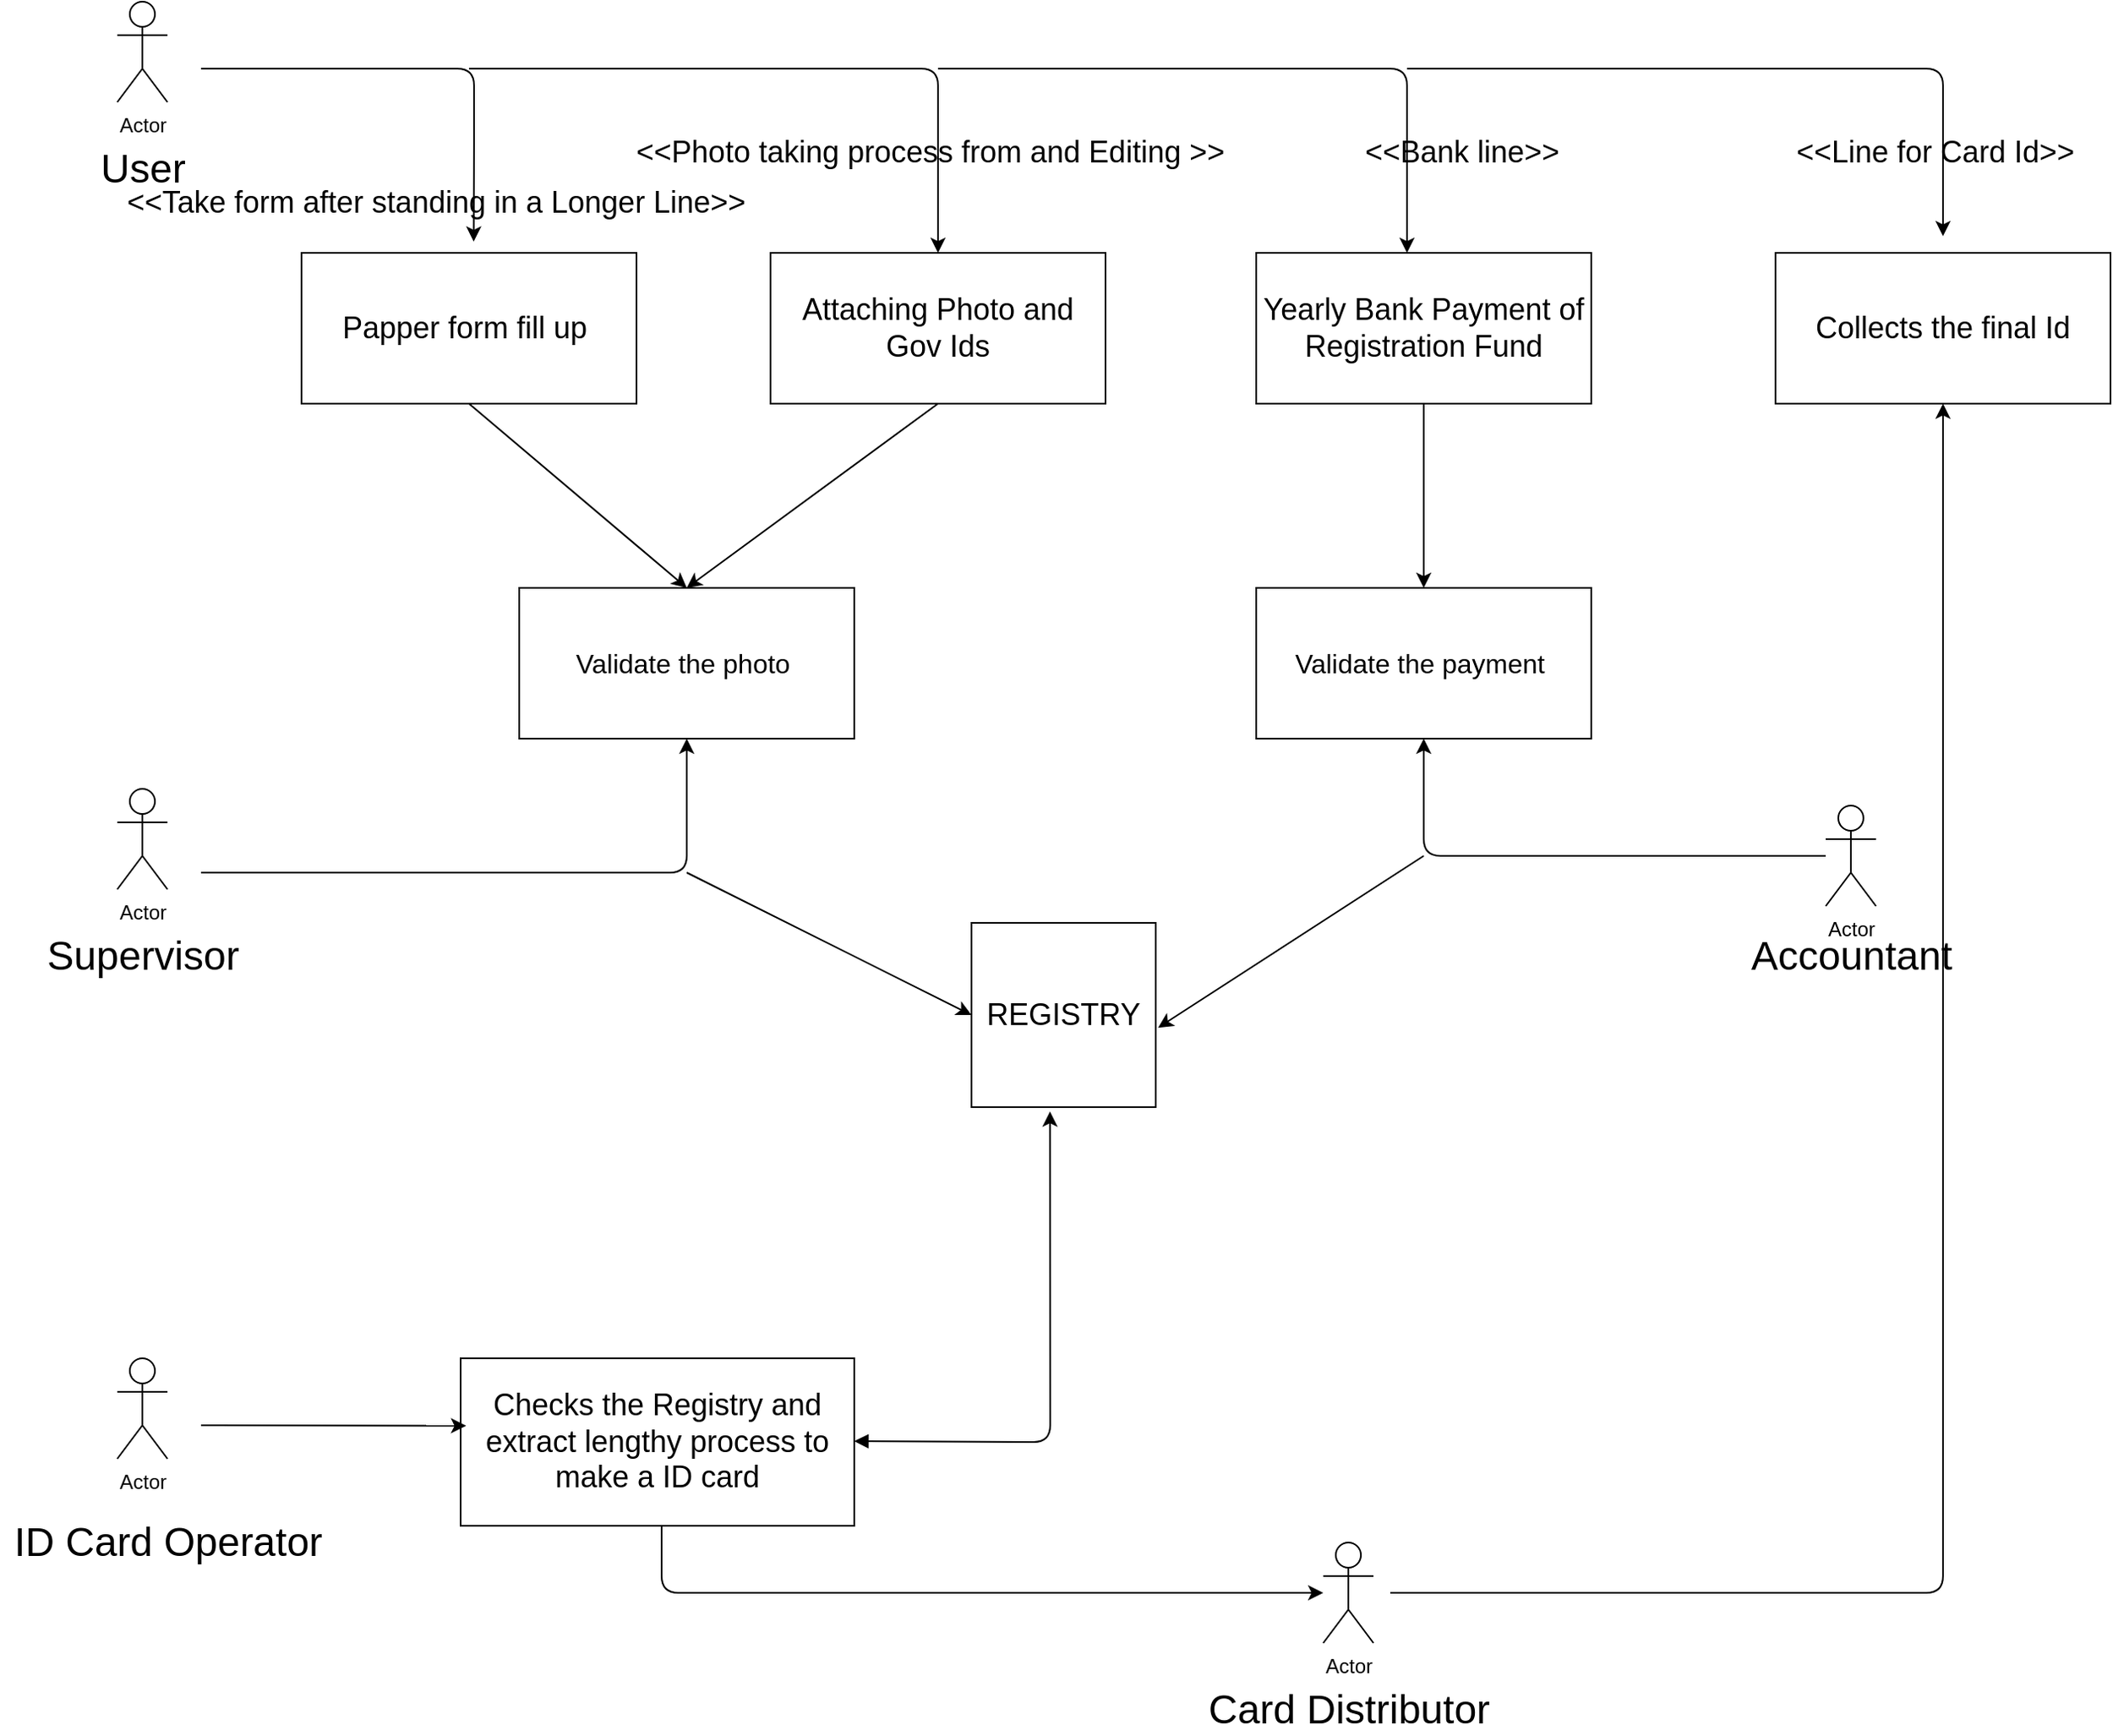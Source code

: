 <mxfile version="13.7.5" type="github">
  <diagram name="Page-1" id="12e1b939-464a-85fe-373e-61e167be1490">
    <mxGraphModel dx="1370" dy="765" grid="1" gridSize="10" guides="1" tooltips="1" connect="1" arrows="1" fold="1" page="1" pageScale="1.5" pageWidth="1169" pageHeight="826" background="#ffffff" math="0" shadow="0">
      <root>
        <mxCell id="0" />
        <mxCell id="1" parent="0" />
        <mxCell id="ImEEoc-BZ4plzD38c9AY-1" value="&lt;font style=&quot;font-size: 18px&quot;&gt;Papper form fill up&amp;nbsp;&lt;/font&gt;" style="rounded=0;whiteSpace=wrap;html=1;" vertex="1" parent="1">
          <mxGeometry x="180" y="180" width="200" height="90" as="geometry" />
        </mxCell>
        <mxCell id="ImEEoc-BZ4plzD38c9AY-3" value="&lt;font style=&quot;font-size: 18px&quot;&gt;Attaching Photo and Gov Ids&lt;/font&gt;" style="rounded=0;whiteSpace=wrap;html=1;" vertex="1" parent="1">
          <mxGeometry x="460" y="180" width="200" height="90" as="geometry" />
        </mxCell>
        <mxCell id="ImEEoc-BZ4plzD38c9AY-4" value="&lt;font size=&quot;3&quot;&gt;Validate the photo&amp;nbsp;&lt;/font&gt;" style="rounded=0;whiteSpace=wrap;html=1;" vertex="1" parent="1">
          <mxGeometry x="310" y="380" width="200" height="90" as="geometry" />
        </mxCell>
        <mxCell id="ImEEoc-BZ4plzD38c9AY-5" value="Actor" style="shape=umlActor;verticalLabelPosition=bottom;verticalAlign=top;html=1;outlineConnect=0;" vertex="1" parent="1">
          <mxGeometry x="70" y="30" width="30" height="60" as="geometry" />
        </mxCell>
        <object label="Actor" id="ImEEoc-BZ4plzD38c9AY-7">
          <mxCell style="shape=umlActor;verticalLabelPosition=bottom;verticalAlign=top;html=1;outlineConnect=0;" vertex="1" parent="1">
            <mxGeometry x="70" y="500" width="30" height="60" as="geometry" />
          </mxCell>
        </object>
        <mxCell id="ImEEoc-BZ4plzD38c9AY-12" value="&lt;font style=&quot;font-size: 24px&quot;&gt;Supervisor&lt;/font&gt;" style="text;html=1;align=center;verticalAlign=middle;resizable=0;points=[];autosize=1;" vertex="1" parent="1">
          <mxGeometry x="20" y="590" width="130" height="20" as="geometry" />
        </mxCell>
        <mxCell id="ImEEoc-BZ4plzD38c9AY-13" value="&lt;font style=&quot;font-size: 24px&quot;&gt;User&lt;/font&gt;" style="text;html=1;align=center;verticalAlign=middle;resizable=0;points=[];autosize=1;" vertex="1" parent="1">
          <mxGeometry x="50" y="120" width="70" height="20" as="geometry" />
        </mxCell>
        <mxCell id="ImEEoc-BZ4plzD38c9AY-14" value="" style="endArrow=classic;html=1;entryX=0.5;entryY=1;entryDx=0;entryDy=0;" edge="1" parent="1" target="ImEEoc-BZ4plzD38c9AY-4">
          <mxGeometry width="50" height="50" relative="1" as="geometry">
            <mxPoint x="120" y="550" as="sourcePoint" />
            <mxPoint x="170" y="500" as="targetPoint" />
            <Array as="points">
              <mxPoint x="410" y="550" />
            </Array>
          </mxGeometry>
        </mxCell>
        <mxCell id="ImEEoc-BZ4plzD38c9AY-15" value="" style="endArrow=classic;html=1;entryX=0.514;entryY=-0.075;entryDx=0;entryDy=0;entryPerimeter=0;" edge="1" parent="1" target="ImEEoc-BZ4plzD38c9AY-1">
          <mxGeometry width="50" height="50" relative="1" as="geometry">
            <mxPoint x="120" y="70" as="sourcePoint" />
            <mxPoint x="170" y="20" as="targetPoint" />
            <Array as="points">
              <mxPoint x="283" y="70" />
              <mxPoint x="283" y="100" />
              <mxPoint x="283" y="120" />
            </Array>
          </mxGeometry>
        </mxCell>
        <mxCell id="ImEEoc-BZ4plzD38c9AY-16" value="" style="endArrow=classic;html=1;entryX=0.5;entryY=0;entryDx=0;entryDy=0;" edge="1" parent="1" target="ImEEoc-BZ4plzD38c9AY-3">
          <mxGeometry width="50" height="50" relative="1" as="geometry">
            <mxPoint x="280" y="70" as="sourcePoint" />
            <mxPoint x="330" y="20" as="targetPoint" />
            <Array as="points">
              <mxPoint x="560" y="70" />
            </Array>
          </mxGeometry>
        </mxCell>
        <mxCell id="ImEEoc-BZ4plzD38c9AY-17" value="" style="endArrow=classic;html=1;exitX=0.5;exitY=1;exitDx=0;exitDy=0;entryX=0.5;entryY=0;entryDx=0;entryDy=0;" edge="1" parent="1" source="ImEEoc-BZ4plzD38c9AY-1" target="ImEEoc-BZ4plzD38c9AY-4">
          <mxGeometry width="50" height="50" relative="1" as="geometry">
            <mxPoint x="550" y="380" as="sourcePoint" />
            <mxPoint x="600" y="330" as="targetPoint" />
          </mxGeometry>
        </mxCell>
        <mxCell id="ImEEoc-BZ4plzD38c9AY-18" value="" style="endArrow=classic;html=1;exitX=0.5;exitY=1;exitDx=0;exitDy=0;" edge="1" parent="1" source="ImEEoc-BZ4plzD38c9AY-3">
          <mxGeometry width="50" height="50" relative="1" as="geometry">
            <mxPoint x="550" y="380" as="sourcePoint" />
            <mxPoint x="410" y="380" as="targetPoint" />
          </mxGeometry>
        </mxCell>
        <mxCell id="ImEEoc-BZ4plzD38c9AY-20" value="&lt;font style=&quot;font-size: 18px&quot;&gt;Yearly Bank Payment of Registration Fund&lt;/font&gt;" style="rounded=0;whiteSpace=wrap;html=1;" vertex="1" parent="1">
          <mxGeometry x="750" y="180" width="200" height="90" as="geometry" />
        </mxCell>
        <mxCell id="ImEEoc-BZ4plzD38c9AY-22" value="" style="endArrow=classic;html=1;entryX=0.5;entryY=0;entryDx=0;entryDy=0;" edge="1" parent="1">
          <mxGeometry width="50" height="50" relative="1" as="geometry">
            <mxPoint x="560" y="70" as="sourcePoint" />
            <mxPoint x="840" y="180" as="targetPoint" />
            <Array as="points">
              <mxPoint x="840" y="70" />
            </Array>
          </mxGeometry>
        </mxCell>
        <mxCell id="ImEEoc-BZ4plzD38c9AY-23" value="Actor" style="shape=umlActor;verticalLabelPosition=bottom;verticalAlign=top;html=1;outlineConnect=0;" vertex="1" parent="1">
          <mxGeometry x="1090" y="510" width="30" height="60" as="geometry" />
        </mxCell>
        <mxCell id="ImEEoc-BZ4plzD38c9AY-24" value="&lt;font style=&quot;font-size: 24px&quot;&gt;Accountant&lt;/font&gt;" style="text;html=1;align=center;verticalAlign=middle;resizable=0;points=[];autosize=1;" vertex="1" parent="1">
          <mxGeometry x="1035" y="590" width="140" height="20" as="geometry" />
        </mxCell>
        <mxCell id="ImEEoc-BZ4plzD38c9AY-27" value="&lt;font size=&quot;3&quot;&gt;Validate the payment&amp;nbsp;&lt;/font&gt;" style="rounded=0;whiteSpace=wrap;html=1;" vertex="1" parent="1">
          <mxGeometry x="750" y="380" width="200" height="90" as="geometry" />
        </mxCell>
        <mxCell id="ImEEoc-BZ4plzD38c9AY-28" value="" style="endArrow=classic;html=1;entryX=0.5;entryY=1;entryDx=0;entryDy=0;" edge="1" parent="1" target="ImEEoc-BZ4plzD38c9AY-27">
          <mxGeometry width="50" height="50" relative="1" as="geometry">
            <mxPoint x="1090" y="540" as="sourcePoint" />
            <mxPoint x="1140" y="490" as="targetPoint" />
            <Array as="points">
              <mxPoint x="850" y="540" />
            </Array>
          </mxGeometry>
        </mxCell>
        <mxCell id="ImEEoc-BZ4plzD38c9AY-29" value="" style="endArrow=classic;html=1;exitX=0.5;exitY=1;exitDx=0;exitDy=0;entryX=0.5;entryY=0;entryDx=0;entryDy=0;" edge="1" parent="1" target="ImEEoc-BZ4plzD38c9AY-27">
          <mxGeometry width="50" height="50" relative="1" as="geometry">
            <mxPoint x="850" y="270" as="sourcePoint" />
            <mxPoint x="700" y="380" as="targetPoint" />
          </mxGeometry>
        </mxCell>
        <mxCell id="ImEEoc-BZ4plzD38c9AY-30" value="&lt;font style=&quot;font-size: 18px&quot;&gt;REGISTRY&lt;/font&gt;" style="whiteSpace=wrap;html=1;aspect=fixed;" vertex="1" parent="1">
          <mxGeometry x="580" y="580" width="110" height="110" as="geometry" />
        </mxCell>
        <mxCell id="ImEEoc-BZ4plzD38c9AY-31" value="" style="endArrow=classic;html=1;entryX=0;entryY=0.5;entryDx=0;entryDy=0;" edge="1" parent="1" target="ImEEoc-BZ4plzD38c9AY-30">
          <mxGeometry width="50" height="50" relative="1" as="geometry">
            <mxPoint x="410" y="550" as="sourcePoint" />
            <mxPoint x="460" y="530" as="targetPoint" />
          </mxGeometry>
        </mxCell>
        <mxCell id="ImEEoc-BZ4plzD38c9AY-32" value="" style="endArrow=classic;html=1;entryX=1.013;entryY=0.569;entryDx=0;entryDy=0;entryPerimeter=0;startArrow=none;startFill=0;" edge="1" parent="1" target="ImEEoc-BZ4plzD38c9AY-30">
          <mxGeometry width="50" height="50" relative="1" as="geometry">
            <mxPoint x="850" y="540" as="sourcePoint" />
            <mxPoint x="1010" y="745" as="targetPoint" />
          </mxGeometry>
        </mxCell>
        <mxCell id="ImEEoc-BZ4plzD38c9AY-33" value="&lt;font style=&quot;font-size: 18px&quot;&gt;&amp;lt;&amp;lt;Photo taking process from and Editing &amp;gt;&amp;gt;&lt;/font&gt;" style="text;html=1;align=center;verticalAlign=middle;resizable=0;points=[];autosize=1;" vertex="1" parent="1">
          <mxGeometry x="370" y="110" width="370" height="20" as="geometry" />
        </mxCell>
        <mxCell id="ImEEoc-BZ4plzD38c9AY-34" value="&lt;font style=&quot;font-size: 18px&quot;&gt;&amp;lt;&amp;lt;Take form after standing in a Longer Line&amp;gt;&amp;gt;&lt;/font&gt;" style="text;html=1;align=center;verticalAlign=middle;resizable=0;points=[];autosize=1;" vertex="1" parent="1">
          <mxGeometry x="65" y="140" width="390" height="20" as="geometry" />
        </mxCell>
        <mxCell id="ImEEoc-BZ4plzD38c9AY-35" value="&lt;font style=&quot;font-size: 18px&quot;&gt;&amp;lt;&amp;lt;Bank line&amp;gt;&amp;gt;&amp;nbsp;&lt;/font&gt;" style="text;html=1;align=center;verticalAlign=middle;resizable=0;points=[];autosize=1;" vertex="1" parent="1">
          <mxGeometry x="805" y="110" width="140" height="20" as="geometry" />
        </mxCell>
        <mxCell id="ImEEoc-BZ4plzD38c9AY-37" value="Actor" style="shape=umlActor;verticalLabelPosition=bottom;verticalAlign=top;html=1;outlineConnect=0;" vertex="1" parent="1">
          <mxGeometry x="70" y="840" width="30" height="60" as="geometry" />
        </mxCell>
        <mxCell id="ImEEoc-BZ4plzD38c9AY-38" value="&lt;font style=&quot;font-size: 24px&quot;&gt;ID Card Operator&lt;/font&gt;" style="text;html=1;align=center;verticalAlign=middle;resizable=0;points=[];autosize=1;" vertex="1" parent="1">
          <mxGeometry y="940" width="200" height="20" as="geometry" />
        </mxCell>
        <mxCell id="ImEEoc-BZ4plzD38c9AY-39" value="&lt;font style=&quot;font-size: 18px&quot;&gt;Checks the Registry and extract lengthy process to make a ID card&lt;/font&gt;" style="rounded=0;whiteSpace=wrap;html=1;" vertex="1" parent="1">
          <mxGeometry x="275" y="840" width="235" height="100" as="geometry" />
        </mxCell>
        <mxCell id="ImEEoc-BZ4plzD38c9AY-40" value="" style="endArrow=classic;html=1;entryX=0.014;entryY=0.403;entryDx=0;entryDy=0;entryPerimeter=0;" edge="1" parent="1" target="ImEEoc-BZ4plzD38c9AY-39">
          <mxGeometry width="50" height="50" relative="1" as="geometry">
            <mxPoint x="120" y="880" as="sourcePoint" />
            <mxPoint x="170" y="830" as="targetPoint" />
          </mxGeometry>
        </mxCell>
        <mxCell id="ImEEoc-BZ4plzD38c9AY-42" value="" style="endArrow=classic;html=1;entryX=0.426;entryY=1.024;entryDx=0;entryDy=0;entryPerimeter=0;startArrow=block;startFill=1;" edge="1" parent="1" target="ImEEoc-BZ4plzD38c9AY-30">
          <mxGeometry width="50" height="50" relative="1" as="geometry">
            <mxPoint x="510" y="889.5" as="sourcePoint" />
            <mxPoint x="668.29" y="889.8" as="targetPoint" />
            <Array as="points">
              <mxPoint x="627" y="890" />
            </Array>
          </mxGeometry>
        </mxCell>
        <mxCell id="ImEEoc-BZ4plzD38c9AY-43" value="" style="endArrow=classic;html=1;" edge="1" parent="1">
          <mxGeometry width="50" height="50" relative="1" as="geometry">
            <mxPoint x="840" y="70" as="sourcePoint" />
            <mxPoint x="1160" y="170" as="targetPoint" />
            <Array as="points">
              <mxPoint x="1160" y="70" />
            </Array>
          </mxGeometry>
        </mxCell>
        <mxCell id="ImEEoc-BZ4plzD38c9AY-44" value="&lt;font style=&quot;font-size: 18px&quot;&gt;Collects the final Id&lt;/font&gt;" style="rounded=0;whiteSpace=wrap;html=1;" vertex="1" parent="1">
          <mxGeometry x="1060" y="180" width="200" height="90" as="geometry" />
        </mxCell>
        <mxCell id="ImEEoc-BZ4plzD38c9AY-45" value="Actor" style="shape=umlActor;verticalLabelPosition=bottom;verticalAlign=top;html=1;outlineConnect=0;" vertex="1" parent="1">
          <mxGeometry x="790" y="950" width="30" height="60" as="geometry" />
        </mxCell>
        <mxCell id="ImEEoc-BZ4plzD38c9AY-46" value="&lt;font style=&quot;font-size: 24px&quot;&gt;Card Distributor&lt;/font&gt;" style="text;html=1;align=center;verticalAlign=middle;resizable=0;points=[];autosize=1;" vertex="1" parent="1">
          <mxGeometry x="715" y="1040" width="180" height="20" as="geometry" />
        </mxCell>
        <mxCell id="ImEEoc-BZ4plzD38c9AY-47" value="" style="endArrow=classic;html=1;" edge="1" parent="1" target="ImEEoc-BZ4plzD38c9AY-45">
          <mxGeometry width="50" height="50" relative="1" as="geometry">
            <mxPoint x="395" y="940" as="sourcePoint" />
            <mxPoint x="1189" y="940" as="targetPoint" />
            <Array as="points">
              <mxPoint x="395" y="980" />
            </Array>
          </mxGeometry>
        </mxCell>
        <mxCell id="ImEEoc-BZ4plzD38c9AY-50" value="" style="endArrow=classic;html=1;entryX=0.5;entryY=1;entryDx=0;entryDy=0;" edge="1" parent="1" target="ImEEoc-BZ4plzD38c9AY-44">
          <mxGeometry width="50" height="50" relative="1" as="geometry">
            <mxPoint x="830" y="980" as="sourcePoint" />
            <mxPoint x="1210" y="280" as="targetPoint" />
            <Array as="points">
              <mxPoint x="1160" y="980" />
            </Array>
          </mxGeometry>
        </mxCell>
        <mxCell id="ImEEoc-BZ4plzD38c9AY-51" value="&lt;font style=&quot;font-size: 18px&quot;&gt;&amp;lt;&amp;lt;Line for Card Id&amp;gt;&amp;gt;&lt;/font&gt;" style="text;html=1;align=center;verticalAlign=middle;resizable=0;points=[];autosize=1;" vertex="1" parent="1">
          <mxGeometry x="1065" y="110" width="180" height="20" as="geometry" />
        </mxCell>
      </root>
    </mxGraphModel>
  </diagram>
</mxfile>
